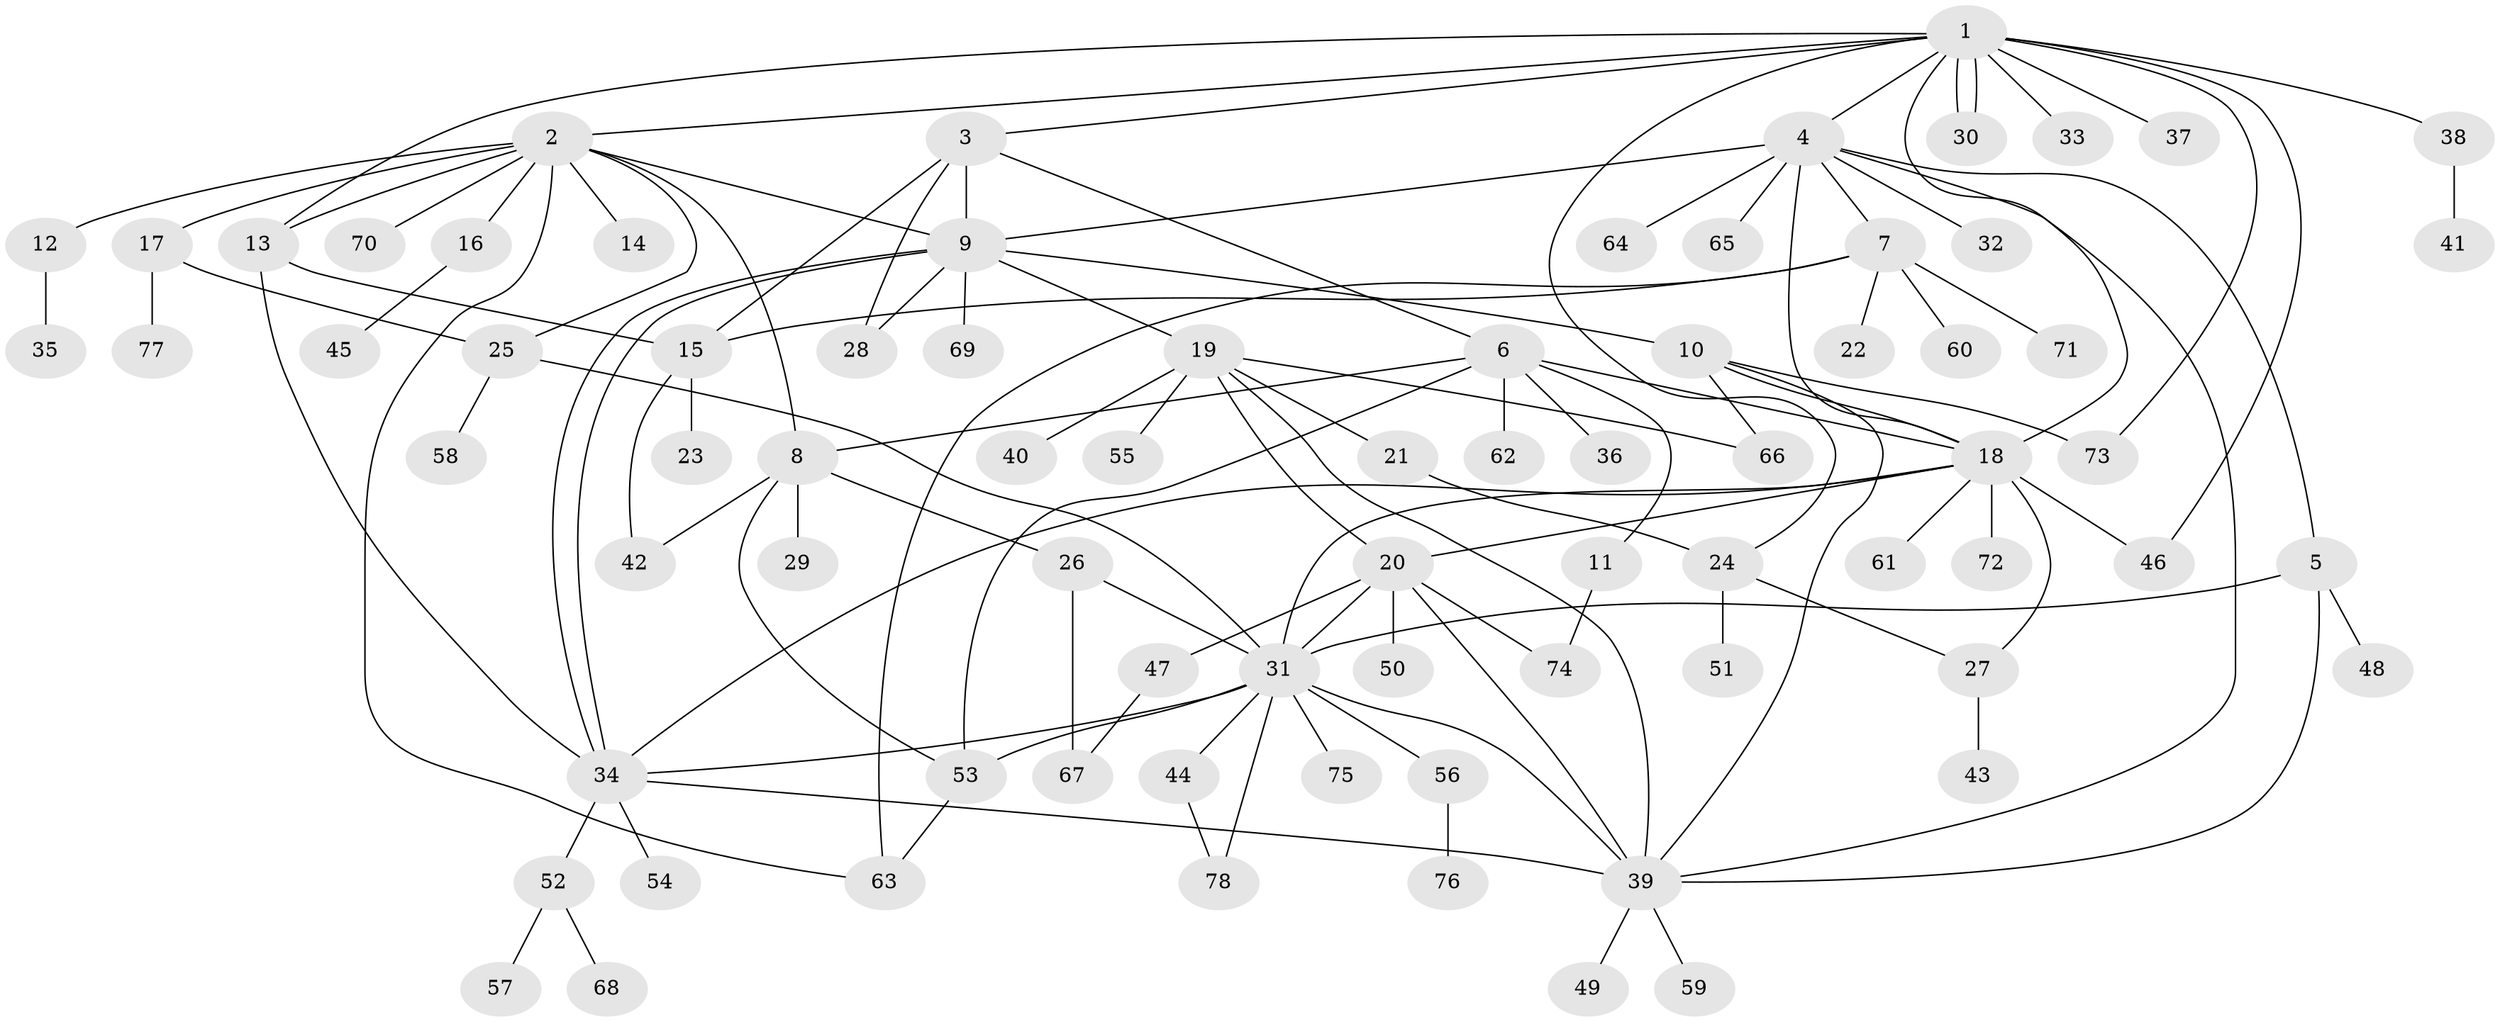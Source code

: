 // coarse degree distribution, {11: 0.037037037037037035, 12: 0.05555555555555555, 10: 0.037037037037037035, 8: 0.018518518518518517, 4: 0.05555555555555555, 5: 0.037037037037037035, 2: 0.14814814814814814, 1: 0.5185185185185185, 6: 0.05555555555555555, 3: 0.037037037037037035}
// Generated by graph-tools (version 1.1) at 2025/41/03/06/25 10:41:52]
// undirected, 78 vertices, 117 edges
graph export_dot {
graph [start="1"]
  node [color=gray90,style=filled];
  1;
  2;
  3;
  4;
  5;
  6;
  7;
  8;
  9;
  10;
  11;
  12;
  13;
  14;
  15;
  16;
  17;
  18;
  19;
  20;
  21;
  22;
  23;
  24;
  25;
  26;
  27;
  28;
  29;
  30;
  31;
  32;
  33;
  34;
  35;
  36;
  37;
  38;
  39;
  40;
  41;
  42;
  43;
  44;
  45;
  46;
  47;
  48;
  49;
  50;
  51;
  52;
  53;
  54;
  55;
  56;
  57;
  58;
  59;
  60;
  61;
  62;
  63;
  64;
  65;
  66;
  67;
  68;
  69;
  70;
  71;
  72;
  73;
  74;
  75;
  76;
  77;
  78;
  1 -- 2;
  1 -- 3;
  1 -- 4;
  1 -- 13;
  1 -- 18;
  1 -- 24;
  1 -- 30;
  1 -- 30;
  1 -- 33;
  1 -- 37;
  1 -- 38;
  1 -- 46;
  1 -- 73;
  2 -- 8;
  2 -- 9;
  2 -- 12;
  2 -- 13;
  2 -- 14;
  2 -- 16;
  2 -- 17;
  2 -- 25;
  2 -- 63;
  2 -- 70;
  3 -- 6;
  3 -- 9;
  3 -- 15;
  3 -- 28;
  4 -- 5;
  4 -- 7;
  4 -- 9;
  4 -- 18;
  4 -- 32;
  4 -- 39;
  4 -- 64;
  4 -- 65;
  5 -- 31;
  5 -- 39;
  5 -- 48;
  6 -- 8;
  6 -- 11;
  6 -- 18;
  6 -- 36;
  6 -- 53;
  6 -- 62;
  7 -- 15;
  7 -- 22;
  7 -- 60;
  7 -- 63;
  7 -- 71;
  8 -- 26;
  8 -- 29;
  8 -- 42;
  8 -- 53;
  9 -- 10;
  9 -- 19;
  9 -- 28;
  9 -- 34;
  9 -- 34;
  9 -- 69;
  10 -- 18;
  10 -- 39;
  10 -- 66;
  10 -- 73;
  11 -- 74;
  12 -- 35;
  13 -- 15;
  13 -- 34;
  15 -- 23;
  15 -- 42;
  16 -- 45;
  17 -- 25;
  17 -- 77;
  18 -- 20;
  18 -- 27;
  18 -- 31;
  18 -- 34;
  18 -- 46;
  18 -- 61;
  18 -- 72;
  19 -- 20;
  19 -- 21;
  19 -- 39;
  19 -- 40;
  19 -- 55;
  19 -- 66;
  20 -- 31;
  20 -- 39;
  20 -- 47;
  20 -- 50;
  20 -- 74;
  21 -- 24;
  24 -- 27;
  24 -- 51;
  25 -- 31;
  25 -- 58;
  26 -- 31;
  26 -- 67;
  27 -- 43;
  31 -- 34;
  31 -- 39;
  31 -- 44;
  31 -- 53;
  31 -- 56;
  31 -- 75;
  31 -- 78;
  34 -- 39;
  34 -- 52;
  34 -- 54;
  38 -- 41;
  39 -- 49;
  39 -- 59;
  44 -- 78;
  47 -- 67;
  52 -- 57;
  52 -- 68;
  53 -- 63;
  56 -- 76;
}
